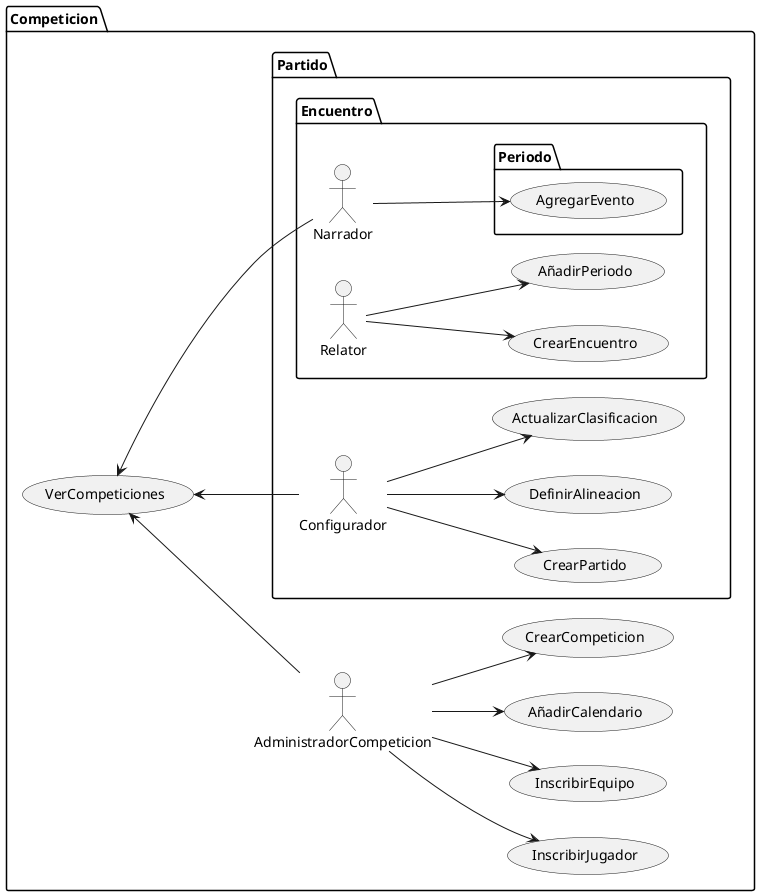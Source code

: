 @startuml
left to right direction

package Competicion {

	package Partido {

		actor Configurador

		usecase CrearPartido
		usecase DefinirAlineacion
		usecase ActualizarClasificacion

		Configurador --> CrearPartido
		Configurador --> DefinirAlineacion
		Configurador --> ActualizarClasificacion


		package Encuentro {

			actor Narrador
			usecase CrearEncuentro
			usecase AñadirPeriodo

			Relator --> CrearEncuentro
			Relator --> AñadirPeriodo

			package Periodo {
		
				useCase AgregarEvento

				Narrador --> AgregarEvento
			}
		}
	}

	actor AdministradorCompeticion   

	usecase InscribirJugador
	usecase InscribirEquipo
    usecase AñadirCalendario
    usecase CrearCompeticion
 
	AdministradorCompeticion   --> InscribirEquipo
	AdministradorCompeticion   --> InscribirJugador
    AdministradorCompeticion   --> AñadirCalendario
    AdministradorCompeticion   --> CrearCompeticion

    usecase VerCompeticiones

	AdministradorCompeticion   -u-> VerCompeticiones
	Configurador -u-> VerCompeticiones
	Narrador -u-> VerCompeticiones

}	


@enduml

